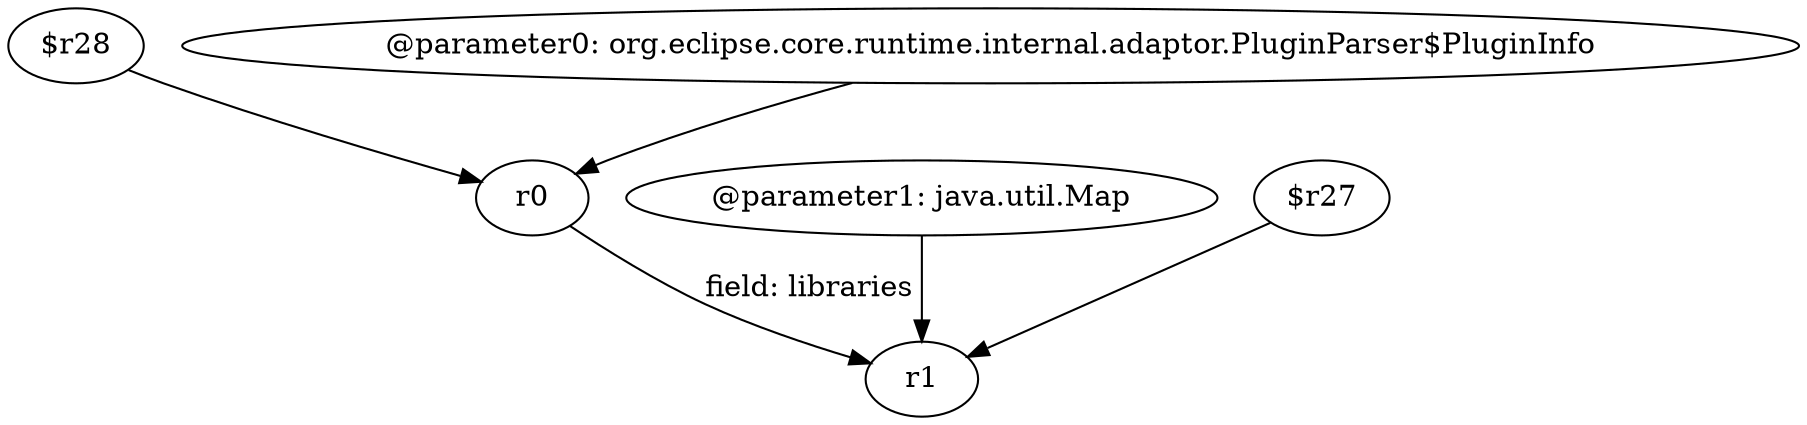 digraph g {
0[label="$r28"]
1[label="r0"]
0->1[label=""]
2[label="r1"]
1->2[label="field: libraries"]
3[label="@parameter1: java.util.Map"]
3->2[label=""]
4[label="@parameter0: org.eclipse.core.runtime.internal.adaptor.PluginParser$PluginInfo"]
4->1[label=""]
5[label="$r27"]
5->2[label=""]
}